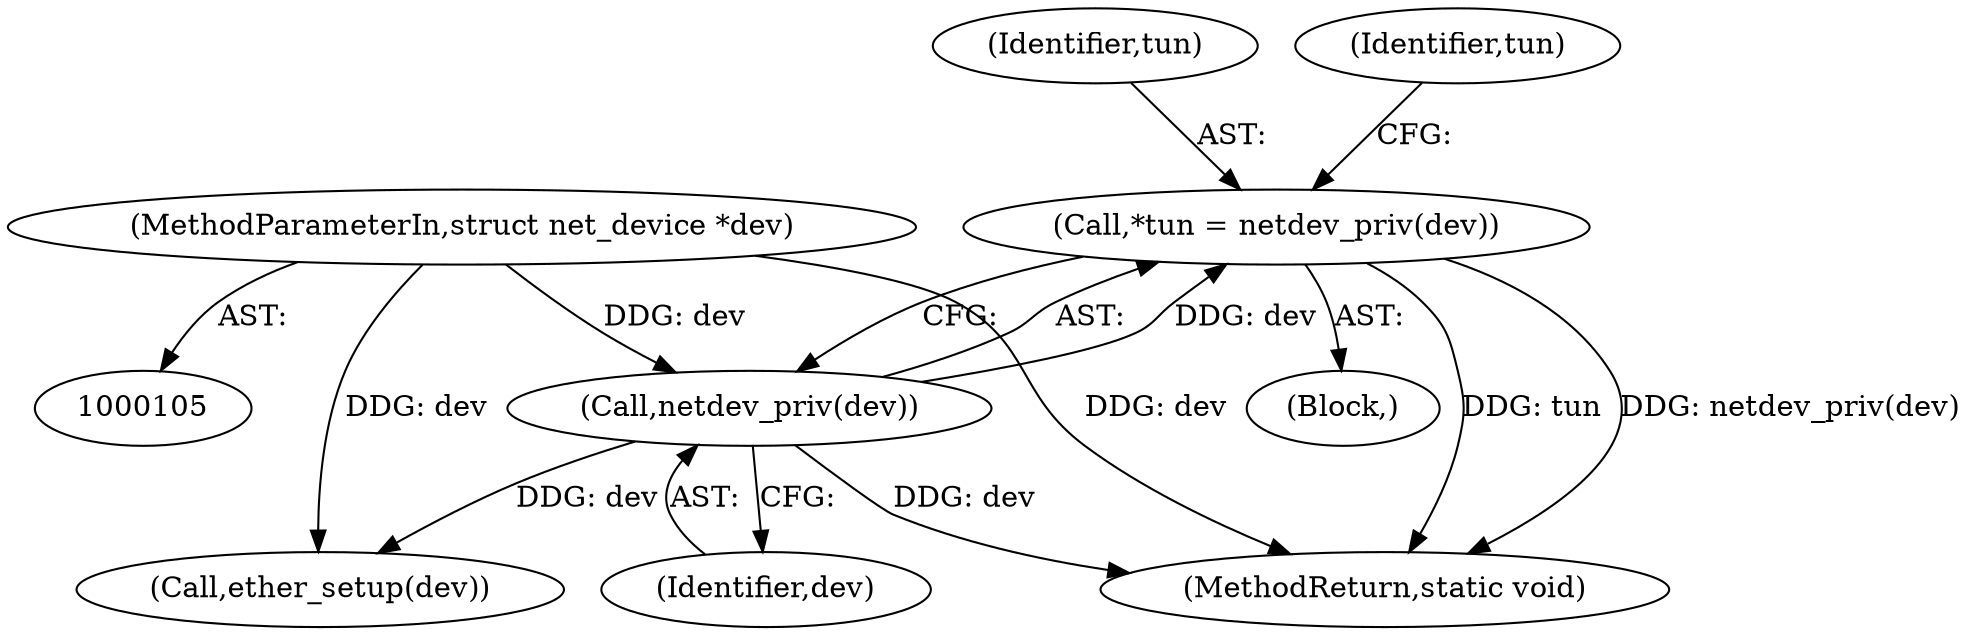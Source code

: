 digraph "0_linux_550fd08c2cebad61c548def135f67aba284c6162_4@pointer" {
"1000109" [label="(Call,*tun = netdev_priv(dev))"];
"1000111" [label="(Call,netdev_priv(dev))"];
"1000106" [label="(MethodParameterIn,struct net_device *dev)"];
"1000169" [label="(Call,ether_setup(dev))"];
"1000109" [label="(Call,*tun = netdev_priv(dev))"];
"1000112" [label="(Identifier,dev)"];
"1000110" [label="(Identifier,tun)"];
"1000116" [label="(Identifier,tun)"];
"1000111" [label="(Call,netdev_priv(dev))"];
"1000186" [label="(MethodReturn,static void)"];
"1000106" [label="(MethodParameterIn,struct net_device *dev)"];
"1000107" [label="(Block,)"];
"1000109" -> "1000107"  [label="AST: "];
"1000109" -> "1000111"  [label="CFG: "];
"1000110" -> "1000109"  [label="AST: "];
"1000111" -> "1000109"  [label="AST: "];
"1000116" -> "1000109"  [label="CFG: "];
"1000109" -> "1000186"  [label="DDG: tun"];
"1000109" -> "1000186"  [label="DDG: netdev_priv(dev)"];
"1000111" -> "1000109"  [label="DDG: dev"];
"1000111" -> "1000112"  [label="CFG: "];
"1000112" -> "1000111"  [label="AST: "];
"1000111" -> "1000186"  [label="DDG: dev"];
"1000106" -> "1000111"  [label="DDG: dev"];
"1000111" -> "1000169"  [label="DDG: dev"];
"1000106" -> "1000105"  [label="AST: "];
"1000106" -> "1000186"  [label="DDG: dev"];
"1000106" -> "1000169"  [label="DDG: dev"];
}
